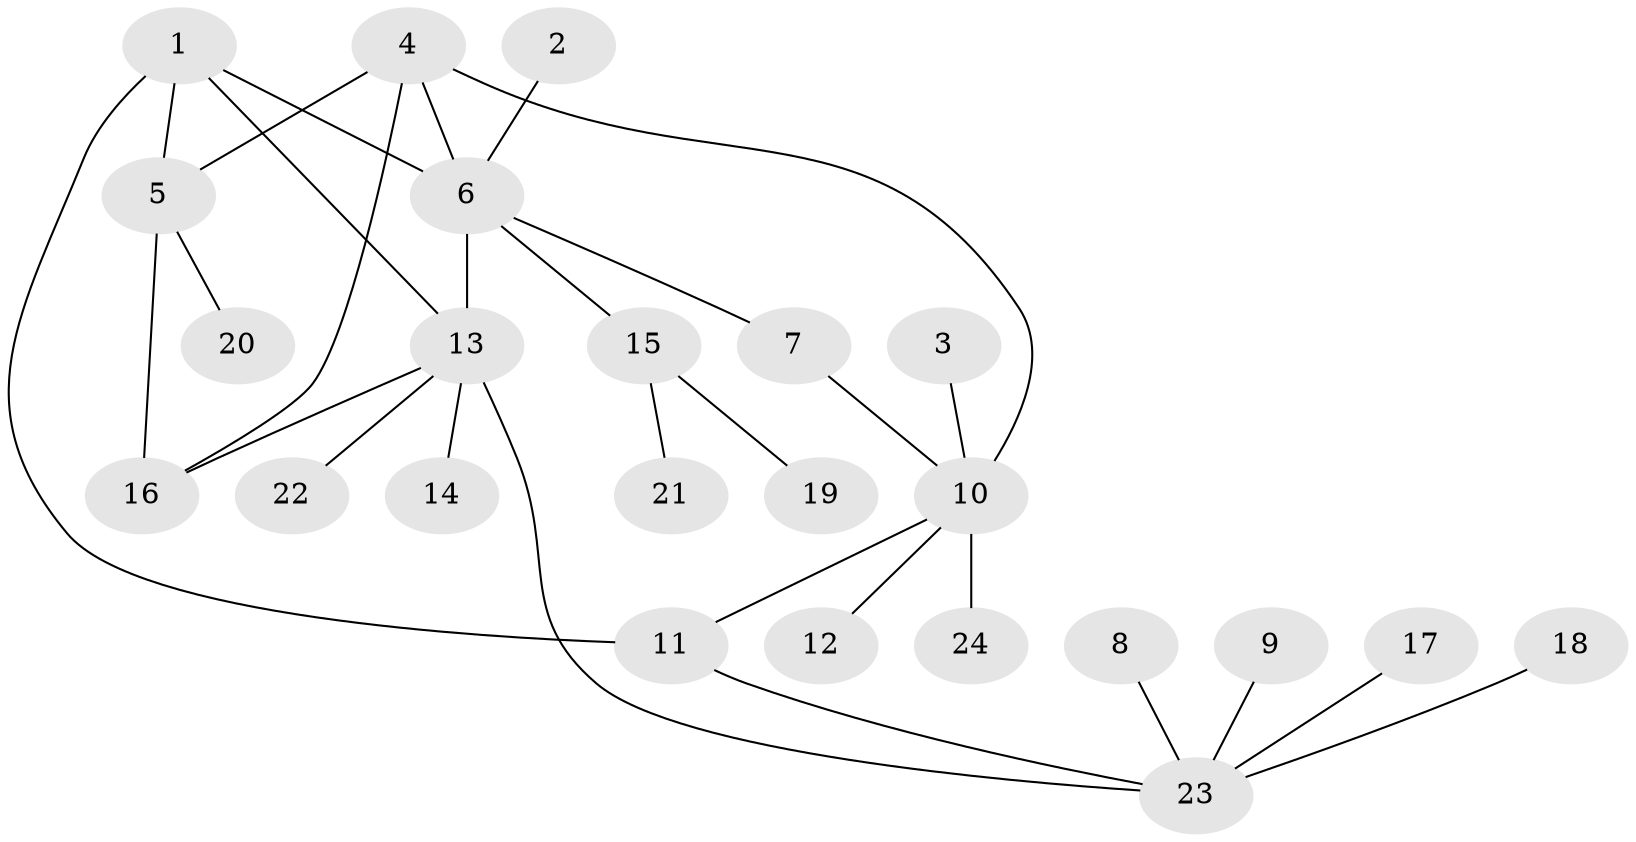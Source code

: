 // original degree distribution, {2: 0.14583333333333334, 8: 0.08333333333333333, 5: 0.10416666666666667, 4: 0.020833333333333332, 3: 0.041666666666666664, 1: 0.6041666666666666}
// Generated by graph-tools (version 1.1) at 2025/02/03/09/25 03:02:41]
// undirected, 24 vertices, 30 edges
graph export_dot {
graph [start="1"]
  node [color=gray90,style=filled];
  1;
  2;
  3;
  4;
  5;
  6;
  7;
  8;
  9;
  10;
  11;
  12;
  13;
  14;
  15;
  16;
  17;
  18;
  19;
  20;
  21;
  22;
  23;
  24;
  1 -- 5 [weight=1.0];
  1 -- 6 [weight=1.0];
  1 -- 11 [weight=1.0];
  1 -- 13 [weight=1.0];
  2 -- 6 [weight=1.0];
  3 -- 10 [weight=1.0];
  4 -- 5 [weight=1.0];
  4 -- 6 [weight=2.0];
  4 -- 10 [weight=1.0];
  4 -- 16 [weight=1.0];
  5 -- 16 [weight=1.0];
  5 -- 20 [weight=1.0];
  6 -- 7 [weight=1.0];
  6 -- 13 [weight=1.0];
  6 -- 15 [weight=1.0];
  7 -- 10 [weight=1.0];
  8 -- 23 [weight=1.0];
  9 -- 23 [weight=1.0];
  10 -- 11 [weight=1.0];
  10 -- 12 [weight=1.0];
  10 -- 24 [weight=1.0];
  11 -- 23 [weight=1.0];
  13 -- 14 [weight=1.0];
  13 -- 16 [weight=1.0];
  13 -- 22 [weight=1.0];
  13 -- 23 [weight=1.0];
  15 -- 19 [weight=1.0];
  15 -- 21 [weight=1.0];
  17 -- 23 [weight=1.0];
  18 -- 23 [weight=1.0];
}
